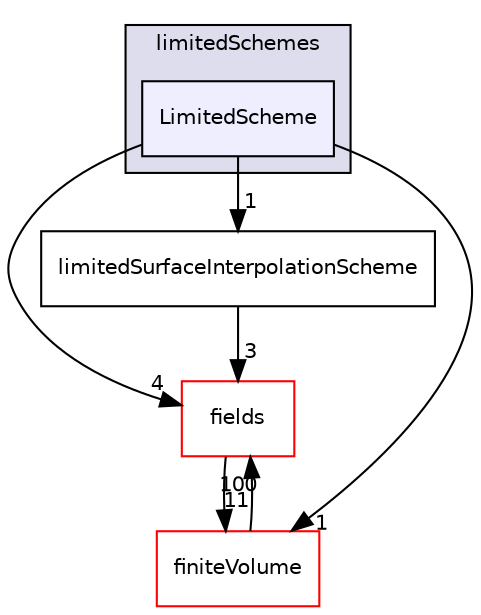 digraph "src/finiteVolume/interpolation/surfaceInterpolation/limitedSchemes/LimitedScheme" {
  bgcolor=transparent;
  compound=true
  node [ fontsize="10", fontname="Helvetica"];
  edge [ labelfontsize="10", labelfontname="Helvetica"];
  subgraph clusterdir_3b094e1ce2b3f641da0071aec2c4e694 {
    graph [ bgcolor="#ddddee", pencolor="black", label="limitedSchemes" fontname="Helvetica", fontsize="10", URL="dir_3b094e1ce2b3f641da0071aec2c4e694.html"]
  dir_f44c3a08494e33395456e53f21ca82c9 [shape=box, label="LimitedScheme", style="filled", fillcolor="#eeeeff", pencolor="black", URL="dir_f44c3a08494e33395456e53f21ca82c9.html"];
  }
  dir_25ab4a83a983f7bb7a38b7f63bb141b7 [shape=box label="fields" color="red" URL="dir_25ab4a83a983f7bb7a38b7f63bb141b7.html"];
  dir_2ea871e4defbdbd60808750cae643c63 [shape=box label="finiteVolume" color="red" URL="dir_2ea871e4defbdbd60808750cae643c63.html"];
  dir_4f765f4be874e7c1018013a8d8ff5f6d [shape=box label="limitedSurfaceInterpolationScheme" URL="dir_4f765f4be874e7c1018013a8d8ff5f6d.html"];
  dir_25ab4a83a983f7bb7a38b7f63bb141b7->dir_2ea871e4defbdbd60808750cae643c63 [headlabel="11", labeldistance=1.5 headhref="dir_000934_001059.html"];
  dir_2ea871e4defbdbd60808750cae643c63->dir_25ab4a83a983f7bb7a38b7f63bb141b7 [headlabel="100", labeldistance=1.5 headhref="dir_001059_000934.html"];
  dir_f44c3a08494e33395456e53f21ca82c9->dir_25ab4a83a983f7bb7a38b7f63bb141b7 [headlabel="4", labeldistance=1.5 headhref="dir_001192_000934.html"];
  dir_f44c3a08494e33395456e53f21ca82c9->dir_2ea871e4defbdbd60808750cae643c63 [headlabel="1", labeldistance=1.5 headhref="dir_001192_001059.html"];
  dir_f44c3a08494e33395456e53f21ca82c9->dir_4f765f4be874e7c1018013a8d8ff5f6d [headlabel="1", labeldistance=1.5 headhref="dir_001192_001193.html"];
  dir_4f765f4be874e7c1018013a8d8ff5f6d->dir_25ab4a83a983f7bb7a38b7f63bb141b7 [headlabel="3", labeldistance=1.5 headhref="dir_001193_000934.html"];
}
